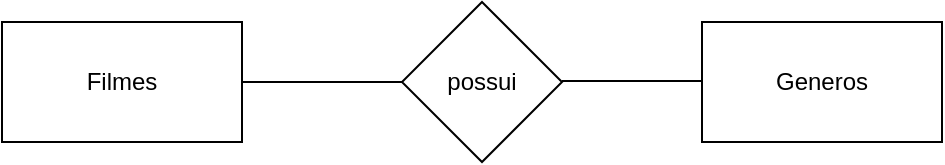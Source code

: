 <mxfile version="14.4.2" type="device"><diagram id="iRwmm-_dRq5vGkUJC2CR" name="Page-1"><mxGraphModel dx="2062" dy="762" grid="1" gridSize="10" guides="1" tooltips="1" connect="1" arrows="1" fold="1" page="1" pageScale="1" pageWidth="827" pageHeight="1169" math="0" shadow="0"><root><mxCell id="0"/><mxCell id="1" parent="0"/><mxCell id="c-kpqeb4DctDv5lGHOA--1" value="Filmes" style="rounded=0;whiteSpace=wrap;html=1;" vertex="1" parent="1"><mxGeometry x="110" y="310" width="120" height="60" as="geometry"/></mxCell><mxCell id="c-kpqeb4DctDv5lGHOA--2" value="" style="endArrow=none;html=1;" edge="1" parent="1" target="c-kpqeb4DctDv5lGHOA--3"><mxGeometry width="50" height="50" relative="1" as="geometry"><mxPoint x="230" y="340" as="sourcePoint"/><mxPoint x="290" y="340" as="targetPoint"/></mxGeometry></mxCell><mxCell id="c-kpqeb4DctDv5lGHOA--3" value="possui" style="rhombus;whiteSpace=wrap;html=1;" vertex="1" parent="1"><mxGeometry x="310" y="300" width="80" height="80" as="geometry"/></mxCell><mxCell id="c-kpqeb4DctDv5lGHOA--4" value="" style="endArrow=none;html=1;" edge="1" parent="1"><mxGeometry width="50" height="50" relative="1" as="geometry"><mxPoint x="390" y="339.5" as="sourcePoint"/><mxPoint x="470" y="339.5" as="targetPoint"/></mxGeometry></mxCell><mxCell id="c-kpqeb4DctDv5lGHOA--5" value="Generos" style="rounded=0;whiteSpace=wrap;html=1;" vertex="1" parent="1"><mxGeometry x="460" y="310" width="120" height="60" as="geometry"/></mxCell></root></mxGraphModel></diagram></mxfile>
